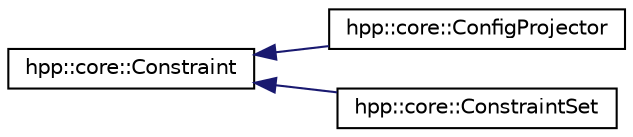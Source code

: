 digraph "Graphical Class Hierarchy"
{
  edge [fontname="Helvetica",fontsize="10",labelfontname="Helvetica",labelfontsize="10"];
  node [fontname="Helvetica",fontsize="10",shape=record];
  rankdir="LR";
  Node1 [label="hpp::core::Constraint",height=0.2,width=0.4,color="black", fillcolor="white", style="filled",URL="$a00013.html",tooltip="Constraint applicable to a robot configuration. "];
  Node1 -> Node2 [dir="back",color="midnightblue",fontsize="10",style="solid",fontname="Helvetica"];
  Node2 [label="hpp::core::ConfigProjector",height=0.2,width=0.4,color="black", fillcolor="white", style="filled",URL="$a00008.html",tooltip="Implicit non-linear constraint. "];
  Node1 -> Node3 [dir="back",color="midnightblue",fontsize="10",style="solid",fontname="Helvetica"];
  Node3 [label="hpp::core::ConstraintSet",height=0.2,width=0.4,color="black", fillcolor="white", style="filled",URL="$a00014.html",tooltip="Set of constraints applicable to a robot configuration. "];
}
